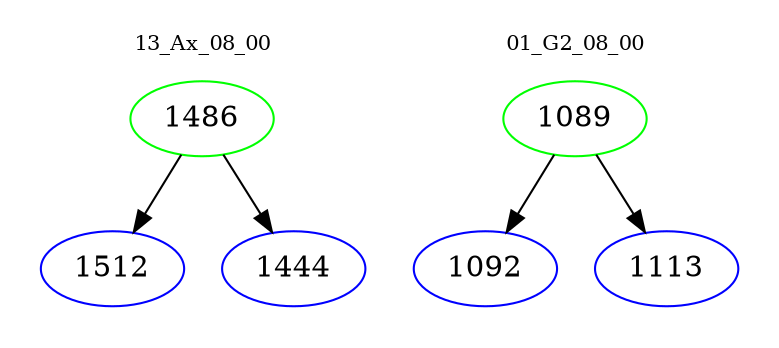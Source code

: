 digraph{
subgraph cluster_0 {
color = white
label = "13_Ax_08_00";
fontsize=10;
T0_1486 [label="1486", color="green"]
T0_1486 -> T0_1512 [color="black"]
T0_1512 [label="1512", color="blue"]
T0_1486 -> T0_1444 [color="black"]
T0_1444 [label="1444", color="blue"]
}
subgraph cluster_1 {
color = white
label = "01_G2_08_00";
fontsize=10;
T1_1089 [label="1089", color="green"]
T1_1089 -> T1_1092 [color="black"]
T1_1092 [label="1092", color="blue"]
T1_1089 -> T1_1113 [color="black"]
T1_1113 [label="1113", color="blue"]
}
}
